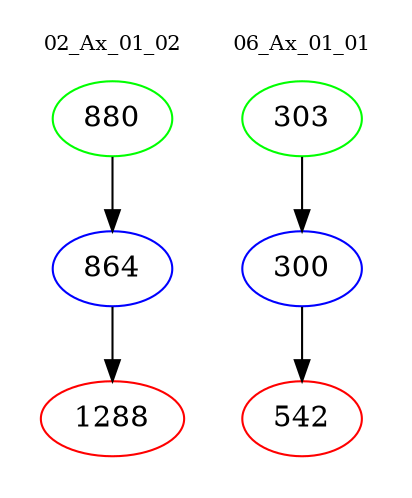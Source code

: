 digraph{
subgraph cluster_0 {
color = white
label = "02_Ax_01_02";
fontsize=10;
T0_880 [label="880", color="green"]
T0_880 -> T0_864 [color="black"]
T0_864 [label="864", color="blue"]
T0_864 -> T0_1288 [color="black"]
T0_1288 [label="1288", color="red"]
}
subgraph cluster_1 {
color = white
label = "06_Ax_01_01";
fontsize=10;
T1_303 [label="303", color="green"]
T1_303 -> T1_300 [color="black"]
T1_300 [label="300", color="blue"]
T1_300 -> T1_542 [color="black"]
T1_542 [label="542", color="red"]
}
}
